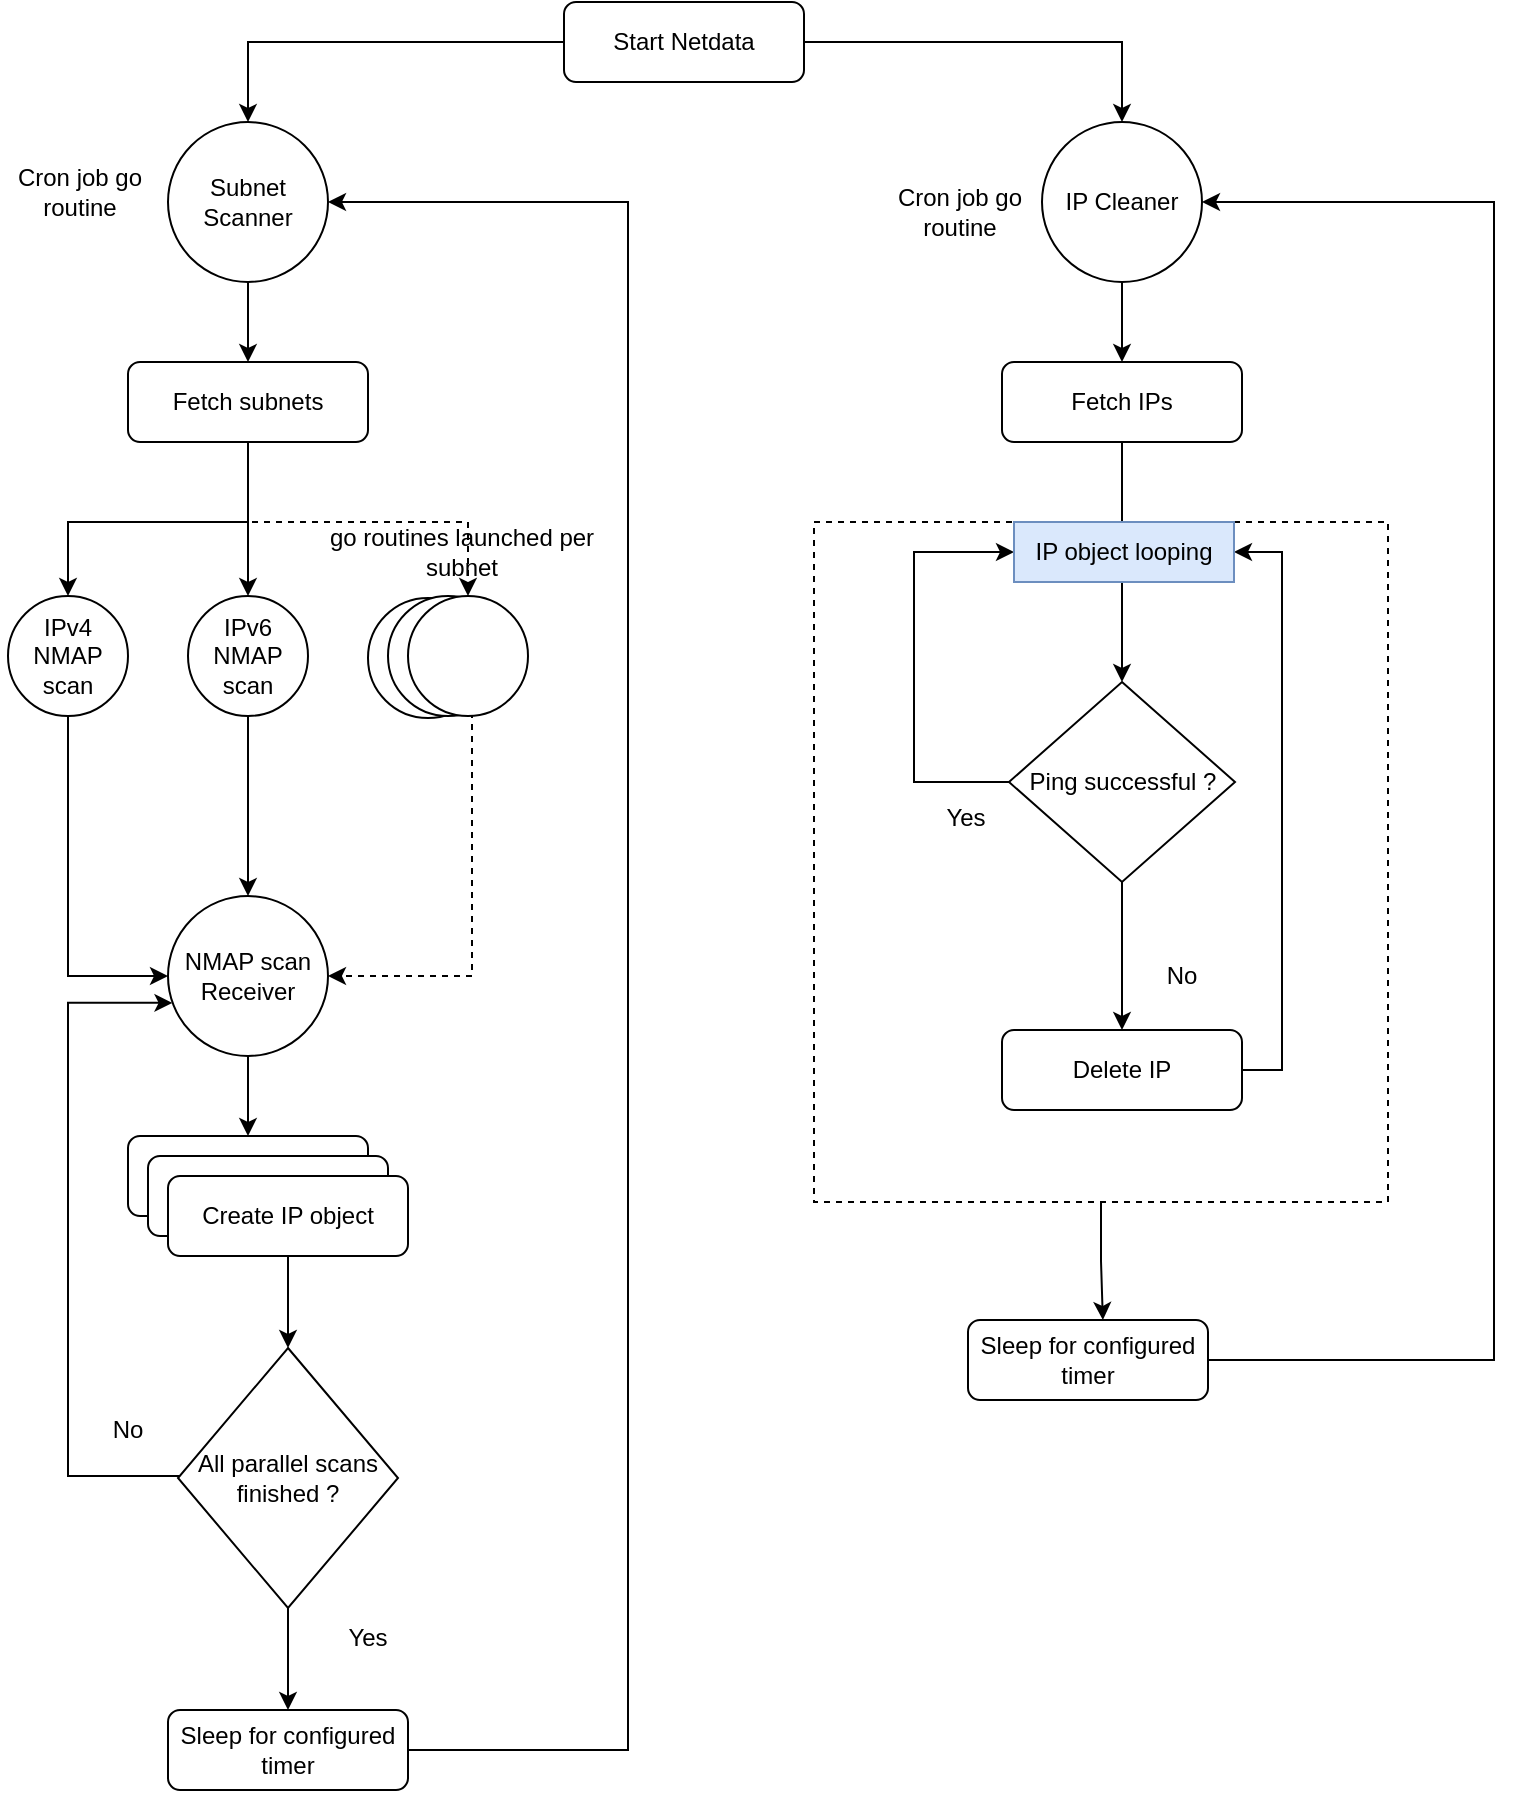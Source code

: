 <mxfile version="20.6.2" type="device"><diagram id="C5RBs43oDa-KdzZeNtuy" name="Page-1"><mxGraphModel dx="1851" dy="604" grid="1" gridSize="10" guides="1" tooltips="1" connect="1" arrows="1" fold="1" page="1" pageScale="1" pageWidth="827" pageHeight="1169" math="0" shadow="0"><root><mxCell id="WIyWlLk6GJQsqaUBKTNV-0"/><mxCell id="WIyWlLk6GJQsqaUBKTNV-1" parent="WIyWlLk6GJQsqaUBKTNV-0"/><mxCell id="CodMFeH3ktqj9C6z78Xn-66" value="" style="rounded=0;whiteSpace=wrap;html=1;dashed=1;" parent="WIyWlLk6GJQsqaUBKTNV-1" vertex="1"><mxGeometry x="-380" y="280" width="287" height="340" as="geometry"/></mxCell><mxCell id="CodMFeH3ktqj9C6z78Xn-39" style="edgeStyle=orthogonalEdgeStyle;rounded=0;orthogonalLoop=1;jettySize=auto;html=1;entryX=0.5;entryY=0;entryDx=0;entryDy=0;" parent="WIyWlLk6GJQsqaUBKTNV-1" source="WIyWlLk6GJQsqaUBKTNV-3" target="CodMFeH3ktqj9C6z78Xn-37" edge="1"><mxGeometry relative="1" as="geometry"/></mxCell><mxCell id="CodMFeH3ktqj9C6z78Xn-46" style="edgeStyle=orthogonalEdgeStyle;rounded=0;orthogonalLoop=1;jettySize=auto;html=1;entryX=0.5;entryY=0;entryDx=0;entryDy=0;" parent="WIyWlLk6GJQsqaUBKTNV-1" source="WIyWlLk6GJQsqaUBKTNV-3" target="CodMFeH3ktqj9C6z78Xn-45" edge="1"><mxGeometry relative="1" as="geometry"/></mxCell><mxCell id="WIyWlLk6GJQsqaUBKTNV-3" value="Start Netdata" style="rounded=1;whiteSpace=wrap;html=1;fontSize=12;glass=0;strokeWidth=1;shadow=0;" parent="WIyWlLk6GJQsqaUBKTNV-1" vertex="1"><mxGeometry x="-505" y="20" width="120" height="40" as="geometry"/></mxCell><mxCell id="CodMFeH3ktqj9C6z78Xn-18" style="edgeStyle=orthogonalEdgeStyle;rounded=0;orthogonalLoop=1;jettySize=auto;html=1;" parent="WIyWlLk6GJQsqaUBKTNV-1" source="CodMFeH3ktqj9C6z78Xn-1" target="CodMFeH3ktqj9C6z78Xn-14" edge="1"><mxGeometry relative="1" as="geometry"><Array as="points"><mxPoint x="-753" y="507"/></Array></mxGeometry></mxCell><mxCell id="CodMFeH3ktqj9C6z78Xn-1" value="IPv4 NMAP scan" style="ellipse;whiteSpace=wrap;html=1;aspect=fixed;" parent="WIyWlLk6GJQsqaUBKTNV-1" vertex="1"><mxGeometry x="-783" y="317" width="60" height="60" as="geometry"/></mxCell><mxCell id="CodMFeH3ktqj9C6z78Xn-19" style="edgeStyle=orthogonalEdgeStyle;rounded=0;orthogonalLoop=1;jettySize=auto;html=1;entryX=0.5;entryY=0;entryDx=0;entryDy=0;" parent="WIyWlLk6GJQsqaUBKTNV-1" source="CodMFeH3ktqj9C6z78Xn-2" target="CodMFeH3ktqj9C6z78Xn-14" edge="1"><mxGeometry relative="1" as="geometry"/></mxCell><mxCell id="CodMFeH3ktqj9C6z78Xn-2" value="IPv6 NMAP scan" style="ellipse;whiteSpace=wrap;html=1;aspect=fixed;" parent="WIyWlLk6GJQsqaUBKTNV-1" vertex="1"><mxGeometry x="-693" y="317" width="60" height="60" as="geometry"/></mxCell><mxCell id="CodMFeH3ktqj9C6z78Xn-5" value="" style="ellipse;whiteSpace=wrap;html=1;aspect=fixed;" parent="WIyWlLk6GJQsqaUBKTNV-1" vertex="1"><mxGeometry x="-603" y="318" width="60" height="60" as="geometry"/></mxCell><mxCell id="CodMFeH3ktqj9C6z78Xn-11" value="" style="ellipse;whiteSpace=wrap;html=1;aspect=fixed;" parent="WIyWlLk6GJQsqaUBKTNV-1" vertex="1"><mxGeometry x="-593" y="317" width="60" height="60" as="geometry"/></mxCell><mxCell id="CodMFeH3ktqj9C6z78Xn-20" style="edgeStyle=orthogonalEdgeStyle;rounded=0;orthogonalLoop=1;jettySize=auto;html=1;entryX=1;entryY=0.5;entryDx=0;entryDy=0;dashed=1;" parent="WIyWlLk6GJQsqaUBKTNV-1" target="CodMFeH3ktqj9C6z78Xn-14" edge="1"><mxGeometry relative="1" as="geometry"><mxPoint x="-551" y="375" as="sourcePoint"/><Array as="points"><mxPoint x="-551" y="507"/></Array></mxGeometry></mxCell><mxCell id="CodMFeH3ktqj9C6z78Xn-12" value="" style="ellipse;whiteSpace=wrap;html=1;aspect=fixed;" parent="WIyWlLk6GJQsqaUBKTNV-1" vertex="1"><mxGeometry x="-583" y="317" width="60" height="60" as="geometry"/></mxCell><mxCell id="CodMFeH3ktqj9C6z78Xn-13" value="go routines launched per subnet" style="text;html=1;strokeColor=none;fillColor=none;align=center;verticalAlign=middle;whiteSpace=wrap;rounded=0;" parent="WIyWlLk6GJQsqaUBKTNV-1" vertex="1"><mxGeometry x="-629.5" y="280" width="145.5" height="30" as="geometry"/></mxCell><mxCell id="CodMFeH3ktqj9C6z78Xn-22" style="edgeStyle=orthogonalEdgeStyle;rounded=0;orthogonalLoop=1;jettySize=auto;html=1;entryX=0.5;entryY=0;entryDx=0;entryDy=0;" parent="WIyWlLk6GJQsqaUBKTNV-1" source="CodMFeH3ktqj9C6z78Xn-14" target="CodMFeH3ktqj9C6z78Xn-21" edge="1"><mxGeometry relative="1" as="geometry"/></mxCell><mxCell id="CodMFeH3ktqj9C6z78Xn-14" value="NMAP scan Receiver" style="ellipse;whiteSpace=wrap;html=1;aspect=fixed;" parent="WIyWlLk6GJQsqaUBKTNV-1" vertex="1"><mxGeometry x="-703" y="467" width="80" height="80" as="geometry"/></mxCell><mxCell id="CodMFeH3ktqj9C6z78Xn-21" value="Create IP object" style="rounded=1;whiteSpace=wrap;html=1;fontSize=12;glass=0;strokeWidth=1;shadow=0;" parent="WIyWlLk6GJQsqaUBKTNV-1" vertex="1"><mxGeometry x="-723" y="587" width="120" height="40" as="geometry"/></mxCell><mxCell id="CodMFeH3ktqj9C6z78Xn-23" value="Create IP object" style="rounded=1;whiteSpace=wrap;html=1;fontSize=12;glass=0;strokeWidth=1;shadow=0;" parent="WIyWlLk6GJQsqaUBKTNV-1" vertex="1"><mxGeometry x="-713" y="597" width="120" height="40" as="geometry"/></mxCell><mxCell id="CodMFeH3ktqj9C6z78Xn-34" style="edgeStyle=orthogonalEdgeStyle;rounded=0;orthogonalLoop=1;jettySize=auto;html=1;entryX=0.5;entryY=0;entryDx=0;entryDy=0;" parent="WIyWlLk6GJQsqaUBKTNV-1" source="CodMFeH3ktqj9C6z78Xn-24" target="CodMFeH3ktqj9C6z78Xn-30" edge="1"><mxGeometry relative="1" as="geometry"/></mxCell><mxCell id="CodMFeH3ktqj9C6z78Xn-24" value="Create IP object" style="rounded=1;whiteSpace=wrap;html=1;fontSize=12;glass=0;strokeWidth=1;shadow=0;" parent="WIyWlLk6GJQsqaUBKTNV-1" vertex="1"><mxGeometry x="-703" y="607" width="120" height="40" as="geometry"/></mxCell><mxCell id="CodMFeH3ktqj9C6z78Xn-44" style="edgeStyle=orthogonalEdgeStyle;rounded=0;orthogonalLoop=1;jettySize=auto;html=1;entryX=1;entryY=0.5;entryDx=0;entryDy=0;" parent="WIyWlLk6GJQsqaUBKTNV-1" source="CodMFeH3ktqj9C6z78Xn-27" target="CodMFeH3ktqj9C6z78Xn-37" edge="1"><mxGeometry relative="1" as="geometry"><Array as="points"><mxPoint x="-473" y="894"/><mxPoint x="-473" y="120"/></Array></mxGeometry></mxCell><mxCell id="CodMFeH3ktqj9C6z78Xn-27" value="Sleep for configured timer" style="rounded=1;whiteSpace=wrap;html=1;fontSize=12;glass=0;strokeWidth=1;shadow=0;" parent="WIyWlLk6GJQsqaUBKTNV-1" vertex="1"><mxGeometry x="-703" y="874" width="120" height="40" as="geometry"/></mxCell><mxCell id="CodMFeH3ktqj9C6z78Xn-31" style="edgeStyle=orthogonalEdgeStyle;rounded=0;orthogonalLoop=1;jettySize=auto;html=1;entryX=0.5;entryY=0;entryDx=0;entryDy=0;" parent="WIyWlLk6GJQsqaUBKTNV-1" source="CodMFeH3ktqj9C6z78Xn-30" target="CodMFeH3ktqj9C6z78Xn-27" edge="1"><mxGeometry relative="1" as="geometry"/></mxCell><mxCell id="CodMFeH3ktqj9C6z78Xn-30" value="All parallel scans finished ?" style="rhombus;whiteSpace=wrap;html=1;" parent="WIyWlLk6GJQsqaUBKTNV-1" vertex="1"><mxGeometry x="-698" y="693" width="110" height="130" as="geometry"/></mxCell><mxCell id="CodMFeH3ktqj9C6z78Xn-32" value="Yes" style="text;html=1;strokeColor=none;fillColor=none;align=center;verticalAlign=middle;whiteSpace=wrap;rounded=0;" parent="WIyWlLk6GJQsqaUBKTNV-1" vertex="1"><mxGeometry x="-633" y="823" width="60" height="30" as="geometry"/></mxCell><mxCell id="CodMFeH3ktqj9C6z78Xn-33" style="edgeStyle=orthogonalEdgeStyle;rounded=0;orthogonalLoop=1;jettySize=auto;html=1;entryX=0.028;entryY=0.668;entryDx=0;entryDy=0;entryPerimeter=0;" parent="WIyWlLk6GJQsqaUBKTNV-1" source="CodMFeH3ktqj9C6z78Xn-30" target="CodMFeH3ktqj9C6z78Xn-14" edge="1"><mxGeometry relative="1" as="geometry"><Array as="points"><mxPoint x="-753" y="757"/><mxPoint x="-753" y="520"/></Array></mxGeometry></mxCell><mxCell id="CodMFeH3ktqj9C6z78Xn-35" value="No" style="text;html=1;strokeColor=none;fillColor=none;align=center;verticalAlign=middle;whiteSpace=wrap;rounded=0;" parent="WIyWlLk6GJQsqaUBKTNV-1" vertex="1"><mxGeometry x="-753" y="719" width="60" height="30" as="geometry"/></mxCell><mxCell id="CodMFeH3ktqj9C6z78Xn-50" style="edgeStyle=orthogonalEdgeStyle;rounded=0;orthogonalLoop=1;jettySize=auto;html=1;entryX=0.5;entryY=0;entryDx=0;entryDy=0;" parent="WIyWlLk6GJQsqaUBKTNV-1" source="CodMFeH3ktqj9C6z78Xn-37" target="CodMFeH3ktqj9C6z78Xn-49" edge="1"><mxGeometry relative="1" as="geometry"/></mxCell><mxCell id="CodMFeH3ktqj9C6z78Xn-37" value="Subnet Scanner" style="ellipse;whiteSpace=wrap;html=1;aspect=fixed;" parent="WIyWlLk6GJQsqaUBKTNV-1" vertex="1"><mxGeometry x="-703" y="80" width="80" height="80" as="geometry"/></mxCell><mxCell id="CodMFeH3ktqj9C6z78Xn-43" value="Cron job go routine" style="text;html=1;strokeColor=none;fillColor=none;align=center;verticalAlign=middle;whiteSpace=wrap;rounded=0;" parent="WIyWlLk6GJQsqaUBKTNV-1" vertex="1"><mxGeometry x="-787" y="80" width="80" height="70" as="geometry"/></mxCell><mxCell id="CodMFeH3ktqj9C6z78Xn-60" style="edgeStyle=orthogonalEdgeStyle;rounded=0;orthogonalLoop=1;jettySize=auto;html=1;entryX=0.5;entryY=0;entryDx=0;entryDy=0;" parent="WIyWlLk6GJQsqaUBKTNV-1" source="CodMFeH3ktqj9C6z78Xn-45" target="CodMFeH3ktqj9C6z78Xn-48" edge="1"><mxGeometry relative="1" as="geometry"/></mxCell><mxCell id="CodMFeH3ktqj9C6z78Xn-45" value="IP Cleaner" style="ellipse;whiteSpace=wrap;html=1;aspect=fixed;" parent="WIyWlLk6GJQsqaUBKTNV-1" vertex="1"><mxGeometry x="-266" y="80" width="80" height="80" as="geometry"/></mxCell><mxCell id="CodMFeH3ktqj9C6z78Xn-47" value="Cron job go routine" style="text;html=1;strokeColor=none;fillColor=none;align=center;verticalAlign=middle;whiteSpace=wrap;rounded=0;" parent="WIyWlLk6GJQsqaUBKTNV-1" vertex="1"><mxGeometry x="-347" y="90" width="80" height="70" as="geometry"/></mxCell><mxCell id="CodMFeH3ktqj9C6z78Xn-68" style="edgeStyle=orthogonalEdgeStyle;rounded=0;orthogonalLoop=1;jettySize=auto;html=1;" parent="WIyWlLk6GJQsqaUBKTNV-1" source="CodMFeH3ktqj9C6z78Xn-48" target="CodMFeH3ktqj9C6z78Xn-58" edge="1"><mxGeometry relative="1" as="geometry"/></mxCell><mxCell id="CodMFeH3ktqj9C6z78Xn-48" value="Fetch IPs" style="rounded=1;whiteSpace=wrap;html=1;" parent="WIyWlLk6GJQsqaUBKTNV-1" vertex="1"><mxGeometry x="-286" y="200" width="120" height="40" as="geometry"/></mxCell><mxCell id="CodMFeH3ktqj9C6z78Xn-51" style="edgeStyle=orthogonalEdgeStyle;rounded=0;orthogonalLoop=1;jettySize=auto;html=1;entryX=0.5;entryY=0;entryDx=0;entryDy=0;" parent="WIyWlLk6GJQsqaUBKTNV-1" source="CodMFeH3ktqj9C6z78Xn-49" target="CodMFeH3ktqj9C6z78Xn-1" edge="1"><mxGeometry relative="1" as="geometry"><Array as="points"><mxPoint x="-663" y="280"/><mxPoint x="-753" y="280"/></Array></mxGeometry></mxCell><mxCell id="CodMFeH3ktqj9C6z78Xn-52" style="edgeStyle=orthogonalEdgeStyle;rounded=0;orthogonalLoop=1;jettySize=auto;html=1;entryX=0.5;entryY=0;entryDx=0;entryDy=0;" parent="WIyWlLk6GJQsqaUBKTNV-1" source="CodMFeH3ktqj9C6z78Xn-49" target="CodMFeH3ktqj9C6z78Xn-2" edge="1"><mxGeometry relative="1" as="geometry"/></mxCell><mxCell id="CodMFeH3ktqj9C6z78Xn-53" style="edgeStyle=orthogonalEdgeStyle;rounded=0;orthogonalLoop=1;jettySize=auto;html=1;entryX=0.5;entryY=0;entryDx=0;entryDy=0;dashed=1;" parent="WIyWlLk6GJQsqaUBKTNV-1" source="CodMFeH3ktqj9C6z78Xn-49" target="CodMFeH3ktqj9C6z78Xn-12" edge="1"><mxGeometry relative="1" as="geometry"><Array as="points"><mxPoint x="-663" y="280"/><mxPoint x="-553" y="280"/></Array></mxGeometry></mxCell><mxCell id="CodMFeH3ktqj9C6z78Xn-49" value="Fetch subnets" style="rounded=1;whiteSpace=wrap;html=1;" parent="WIyWlLk6GJQsqaUBKTNV-1" vertex="1"><mxGeometry x="-723" y="200" width="120" height="40" as="geometry"/></mxCell><mxCell id="CodMFeH3ktqj9C6z78Xn-64" style="edgeStyle=orthogonalEdgeStyle;rounded=0;orthogonalLoop=1;jettySize=auto;html=1;entryX=0.5;entryY=0;entryDx=0;entryDy=0;" parent="WIyWlLk6GJQsqaUBKTNV-1" source="CodMFeH3ktqj9C6z78Xn-58" target="CodMFeH3ktqj9C6z78Xn-63" edge="1"><mxGeometry relative="1" as="geometry"/></mxCell><mxCell id="PGi8RsFFRAIkzWBqyzwo-6" style="edgeStyle=orthogonalEdgeStyle;rounded=0;orthogonalLoop=1;jettySize=auto;html=1;entryX=0;entryY=0.5;entryDx=0;entryDy=0;" edge="1" parent="WIyWlLk6GJQsqaUBKTNV-1" source="CodMFeH3ktqj9C6z78Xn-58" target="CodMFeH3ktqj9C6z78Xn-67"><mxGeometry relative="1" as="geometry"><Array as="points"><mxPoint x="-330" y="410"/><mxPoint x="-330" y="295"/></Array></mxGeometry></mxCell><mxCell id="CodMFeH3ktqj9C6z78Xn-58" value="Ping successful ?" style="rhombus;whiteSpace=wrap;html=1;" parent="WIyWlLk6GJQsqaUBKTNV-1" vertex="1"><mxGeometry x="-282.5" y="360" width="113" height="100" as="geometry"/></mxCell><mxCell id="PGi8RsFFRAIkzWBqyzwo-3" style="edgeStyle=orthogonalEdgeStyle;rounded=0;orthogonalLoop=1;jettySize=auto;html=1;entryX=1;entryY=0.5;entryDx=0;entryDy=0;" edge="1" parent="WIyWlLk6GJQsqaUBKTNV-1" source="CodMFeH3ktqj9C6z78Xn-63" target="CodMFeH3ktqj9C6z78Xn-67"><mxGeometry relative="1" as="geometry"><Array as="points"><mxPoint x="-146" y="554"/><mxPoint x="-146" y="295"/></Array></mxGeometry></mxCell><mxCell id="CodMFeH3ktqj9C6z78Xn-63" value="Delete IP" style="rounded=1;whiteSpace=wrap;html=1;" parent="WIyWlLk6GJQsqaUBKTNV-1" vertex="1"><mxGeometry x="-286" y="534" width="120" height="40" as="geometry"/></mxCell><mxCell id="CodMFeH3ktqj9C6z78Xn-65" value="No" style="text;html=1;strokeColor=none;fillColor=none;align=center;verticalAlign=middle;whiteSpace=wrap;rounded=0;" parent="WIyWlLk6GJQsqaUBKTNV-1" vertex="1"><mxGeometry x="-226" y="492" width="60" height="30" as="geometry"/></mxCell><mxCell id="CodMFeH3ktqj9C6z78Xn-67" value="IP object looping" style="text;html=1;strokeColor=#6c8ebf;fillColor=#dae8fc;align=center;verticalAlign=middle;whiteSpace=wrap;rounded=0;" parent="WIyWlLk6GJQsqaUBKTNV-1" vertex="1"><mxGeometry x="-280" y="280" width="110" height="30" as="geometry"/></mxCell><mxCell id="CodMFeH3ktqj9C6z78Xn-75" style="edgeStyle=orthogonalEdgeStyle;rounded=0;orthogonalLoop=1;jettySize=auto;html=1;entryX=1;entryY=0.5;entryDx=0;entryDy=0;" parent="WIyWlLk6GJQsqaUBKTNV-1" source="CodMFeH3ktqj9C6z78Xn-73" target="CodMFeH3ktqj9C6z78Xn-45" edge="1"><mxGeometry relative="1" as="geometry"><Array as="points"><mxPoint x="-40" y="699"/><mxPoint x="-40" y="120"/></Array></mxGeometry></mxCell><mxCell id="CodMFeH3ktqj9C6z78Xn-73" value="Sleep for configured timer" style="rounded=1;whiteSpace=wrap;html=1;fontSize=12;glass=0;strokeWidth=1;shadow=0;" parent="WIyWlLk6GJQsqaUBKTNV-1" vertex="1"><mxGeometry x="-303" y="679" width="120" height="40" as="geometry"/></mxCell><mxCell id="CodMFeH3ktqj9C6z78Xn-74" style="edgeStyle=orthogonalEdgeStyle;rounded=0;orthogonalLoop=1;jettySize=auto;html=1;entryX=0.562;entryY=0;entryDx=0;entryDy=0;entryPerimeter=0;" parent="WIyWlLk6GJQsqaUBKTNV-1" source="CodMFeH3ktqj9C6z78Xn-66" target="CodMFeH3ktqj9C6z78Xn-73" edge="1"><mxGeometry relative="1" as="geometry"/></mxCell><mxCell id="PGi8RsFFRAIkzWBqyzwo-7" value="Yes" style="text;html=1;strokeColor=none;fillColor=none;align=center;verticalAlign=middle;whiteSpace=wrap;rounded=0;" vertex="1" parent="WIyWlLk6GJQsqaUBKTNV-1"><mxGeometry x="-334" y="413" width="60" height="30" as="geometry"/></mxCell></root></mxGraphModel></diagram></mxfile>
